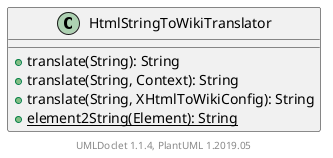 @startuml

    class HtmlStringToWikiTranslator [[HtmlStringToWikiTranslator.html]] {
        +translate(String): String
        +translate(String, Context): String
        +translate(String, XHtmlToWikiConfig): String
        {static} +element2String(Element): String
    }


    center footer UMLDoclet 1.1.4, PlantUML 1.2019.05
@enduml
